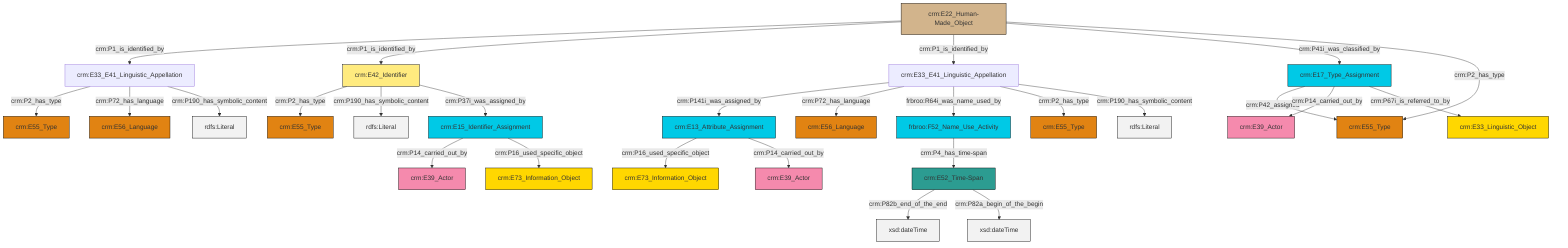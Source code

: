 graph TD
classDef Literal fill:#f2f2f2,stroke:#000000;
classDef CRM_Entity fill:#FFFFFF,stroke:#000000;
classDef Temporal_Entity fill:#00C9E6, stroke:#000000;
classDef Type fill:#E18312, stroke:#000000;
classDef Time-Span fill:#2C9C91, stroke:#000000;
classDef Appellation fill:#FFEB7F, stroke:#000000;
classDef Place fill:#008836, stroke:#000000;
classDef Persistent_Item fill:#B266B2, stroke:#000000;
classDef Conceptual_Object fill:#FFD700, stroke:#000000;
classDef Physical_Thing fill:#D2B48C, stroke:#000000;
classDef Actor fill:#f58aad, stroke:#000000;
classDef PC_Classes fill:#4ce600, stroke:#000000;
classDef Multi fill:#cccccc,stroke:#000000;

0["crm:E52_Time-Span"]:::Time-Span -->|crm:P82b_end_of_the_end| 1[xsd:dateTime]:::Literal
2["crm:E42_Identifier"]:::Appellation -->|crm:P2_has_type| 3["crm:E55_Type"]:::Type
4["crm:E22_Human-Made_Object"]:::Physical_Thing -->|crm:P1_is_identified_by| 5["crm:E33_E41_Linguistic_Appellation"]:::Default
9["crm:E17_Type_Assignment"]:::Temporal_Entity -->|crm:P42_assigned| 10["crm:E55_Type"]:::Type
4["crm:E22_Human-Made_Object"]:::Physical_Thing -->|crm:P1_is_identified_by| 2["crm:E42_Identifier"]:::Appellation
15["crm:E15_Identifier_Assignment"]:::Temporal_Entity -->|crm:P14_carried_out_by| 16["crm:E39_Actor"]:::Actor
5["crm:E33_E41_Linguistic_Appellation"]:::Default -->|crm:P2_has_type| 11["crm:E55_Type"]:::Type
18["crm:E33_E41_Linguistic_Appellation"]:::Default -->|crm:P141i_was_assigned_by| 19["crm:E13_Attribute_Assignment"]:::Temporal_Entity
0["crm:E52_Time-Span"]:::Time-Span -->|crm:P82a_begin_of_the_begin| 20[xsd:dateTime]:::Literal
2["crm:E42_Identifier"]:::Appellation -->|crm:P190_has_symbolic_content| 28[rdfs:Literal]:::Literal
18["crm:E33_E41_Linguistic_Appellation"]:::Default -->|crm:P72_has_language| 22["crm:E56_Language"]:::Type
19["crm:E13_Attribute_Assignment"]:::Temporal_Entity -->|crm:P16_used_specific_object| 13["crm:E73_Information_Object"]:::Conceptual_Object
9["crm:E17_Type_Assignment"]:::Temporal_Entity -->|crm:P14_carried_out_by| 29["crm:E39_Actor"]:::Actor
18["crm:E33_E41_Linguistic_Appellation"]:::Default -->|frbroo:R64i_was_name_used_by| 24["frbroo:F52_Name_Use_Activity"]:::Temporal_Entity
18["crm:E33_E41_Linguistic_Appellation"]:::Default -->|crm:P2_has_type| 31["crm:E55_Type"]:::Type
4["crm:E22_Human-Made_Object"]:::Physical_Thing -->|crm:P1_is_identified_by| 18["crm:E33_E41_Linguistic_Appellation"]:::Default
19["crm:E13_Attribute_Assignment"]:::Temporal_Entity -->|crm:P14_carried_out_by| 33["crm:E39_Actor"]:::Actor
9["crm:E17_Type_Assignment"]:::Temporal_Entity -->|crm:P67i_is_referred_to_by| 6["crm:E33_Linguistic_Object"]:::Conceptual_Object
2["crm:E42_Identifier"]:::Appellation -->|crm:P37i_was_assigned_by| 15["crm:E15_Identifier_Assignment"]:::Temporal_Entity
5["crm:E33_E41_Linguistic_Appellation"]:::Default -->|crm:P72_has_language| 37["crm:E56_Language"]:::Type
4["crm:E22_Human-Made_Object"]:::Physical_Thing -->|crm:P41i_was_classified_by| 9["crm:E17_Type_Assignment"]:::Temporal_Entity
4["crm:E22_Human-Made_Object"]:::Physical_Thing -->|crm:P2_has_type| 10["crm:E55_Type"]:::Type
24["frbroo:F52_Name_Use_Activity"]:::Temporal_Entity -->|crm:P4_has_time-span| 0["crm:E52_Time-Span"]:::Time-Span
15["crm:E15_Identifier_Assignment"]:::Temporal_Entity -->|crm:P16_used_specific_object| 38["crm:E73_Information_Object"]:::Conceptual_Object
5["crm:E33_E41_Linguistic_Appellation"]:::Default -->|crm:P190_has_symbolic_content| 45[rdfs:Literal]:::Literal
18["crm:E33_E41_Linguistic_Appellation"]:::Default -->|crm:P190_has_symbolic_content| 47[rdfs:Literal]:::Literal